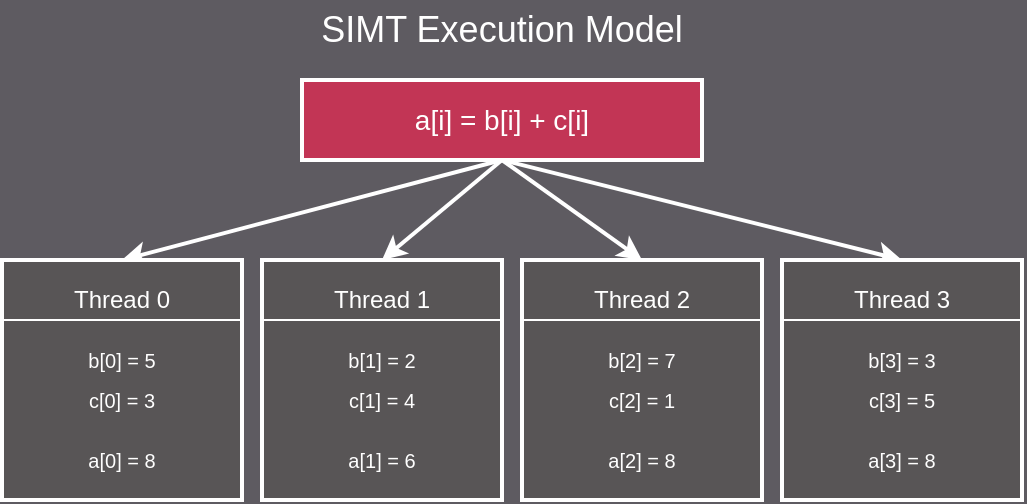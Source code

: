 <mxfile scale="1" border="20">
    <diagram name="SIMT Execution Model" id="simt-execution">
        <mxGraphModel dx="739" dy="990" grid="1" gridSize="10" guides="1" tooltips="1" connect="1" arrows="1" fold="1" page="1" pageScale="1" pageWidth="600" pageHeight="300" background="#5E5B61" math="0" shadow="0">
            <root>
                <mxCell id="0"/>
                <mxCell id="1" parent="0"/>
                <mxCell id="title" value="SIMT Execution Model" style="text;html=1;strokeColor=none;fillColor=none;align=center;verticalAlign=middle;whiteSpace=wrap;rounded=0;fontSize=18;fontFamily=Arial;fontColor=#FFFFFF;" parent="1" vertex="1">
                    <mxGeometry x="200" y="10" width="200" height="30" as="geometry"/>
                </mxCell>
                <mxCell id="instruction" value="a[i] = b[i] + c[i]" style="rounded=0;whiteSpace=wrap;html=1;fillColor=#C23555;strokeColor=#FFFFFF;strokeWidth=2;fontFamily=Arial;fontSize=14;fontColor=#FFFFFF;" parent="1" vertex="1">
                    <mxGeometry x="200" y="50" width="200" height="40" as="geometry"/>
                </mxCell>
                <mxCell id="arrow1" value="" style="endArrow=classic;html=1;strokeColor=#FFFFFF;strokeWidth=2;" parent="1" edge="1">
                    <mxGeometry width="50" height="50" relative="1" as="geometry">
                        <mxPoint x="300" y="90" as="sourcePoint"/>
                        <mxPoint x="110" y="140" as="targetPoint"/>
                    </mxGeometry>
                </mxCell>
                <mxCell id="arrow2" value="" style="endArrow=classic;html=1;strokeColor=#FFFFFF;strokeWidth=2;" parent="1" edge="1">
                    <mxGeometry width="50" height="50" relative="1" as="geometry">
                        <mxPoint x="300" y="90" as="sourcePoint"/>
                        <mxPoint x="240" y="140" as="targetPoint"/>
                    </mxGeometry>
                </mxCell>
                <mxCell id="arrow3" value="" style="endArrow=classic;html=1;strokeColor=#FFFFFF;strokeWidth=2;" parent="1" edge="1">
                    <mxGeometry width="50" height="50" relative="1" as="geometry">
                        <mxPoint x="300" y="90" as="sourcePoint"/>
                        <mxPoint x="370" y="140" as="targetPoint"/>
                    </mxGeometry>
                </mxCell>
                <mxCell id="arrow4" value="" style="endArrow=classic;html=1;strokeColor=#FFFFFF;strokeWidth=2;" parent="1" edge="1">
                    <mxGeometry width="50" height="50" relative="1" as="geometry">
                        <mxPoint x="300" y="90" as="sourcePoint"/>
                        <mxPoint x="500" y="140" as="targetPoint"/>
                    </mxGeometry>
                </mxCell>
                <mxCell id="lane0" value="" style="rounded=0;whiteSpace=wrap;html=1;fillColor=#585556;strokeColor=#FFFFFF;strokeWidth=2;" parent="1" vertex="1">
                    <mxGeometry x="50" y="140" width="120" height="120" as="geometry"/>
                </mxCell>
                <mxCell id="lane0-title" value="Thread 0" style="text;html=1;strokeColor=none;fillColor=none;align=center;verticalAlign=middle;whiteSpace=wrap;rounded=0;fontSize=12;fontFamily=Arial;fontColor=#FFFFFF;" parent="1" vertex="1">
                    <mxGeometry x="80" y="150" width="60" height="20" as="geometry"/>
                </mxCell>
                <mxCell id="lane0-line" value="" style="endArrow=none;html=1;strokeColor=#FFFFFF;strokeWidth=1;" parent="1" edge="1">
                    <mxGeometry width="50" height="50" relative="1" as="geometry">
                        <mxPoint x="50" y="170" as="sourcePoint"/>
                        <mxPoint x="170" y="170" as="targetPoint"/>
                    </mxGeometry>
                </mxCell>
                <mxCell id="lane0-b" value="b[0] = 5" style="text;html=1;strokeColor=none;fillColor=none;align=center;verticalAlign=middle;whiteSpace=wrap;rounded=0;fontSize=10;fontFamily=Arial;fontColor=#FFFFFF;" parent="1" vertex="1">
                    <mxGeometry x="80" y="180" width="60" height="20" as="geometry"/>
                </mxCell>
                <mxCell id="lane0-c" value="c[0] = 3" style="text;html=1;strokeColor=none;fillColor=none;align=center;verticalAlign=middle;whiteSpace=wrap;rounded=0;fontSize=10;fontFamily=Arial;fontColor=#FFFFFF;" parent="1" vertex="1">
                    <mxGeometry x="80" y="200" width="60" height="20" as="geometry"/>
                </mxCell>
                <mxCell id="lane0-a" value="a[0] = 8" style="text;html=1;strokeColor=none;fillColor=none;align=center;verticalAlign=middle;whiteSpace=wrap;rounded=0;fontSize=10;fontFamily=Arial;fontColor=#FFFFFF;" parent="1" vertex="1">
                    <mxGeometry x="80" y="230" width="60" height="20" as="geometry"/>
                </mxCell>
                <mxCell id="lane1" value="" style="rounded=0;whiteSpace=wrap;html=1;fillColor=#585556;strokeColor=#FFFFFF;strokeWidth=2;" parent="1" vertex="1">
                    <mxGeometry x="180" y="140" width="120" height="120" as="geometry"/>
                </mxCell>
                <mxCell id="lane1-title" value="Thread 1" style="text;html=1;strokeColor=none;fillColor=none;align=center;verticalAlign=middle;whiteSpace=wrap;rounded=0;fontSize=12;fontFamily=Arial;fontColor=#FFFFFF;" parent="1" vertex="1">
                    <mxGeometry x="210" y="150" width="60" height="20" as="geometry"/>
                </mxCell>
                <mxCell id="lane1-line" value="" style="endArrow=none;html=1;strokeColor=#FFFFFF;strokeWidth=1;" parent="1" edge="1">
                    <mxGeometry width="50" height="50" relative="1" as="geometry">
                        <mxPoint x="180" y="170" as="sourcePoint"/>
                        <mxPoint x="300" y="170" as="targetPoint"/>
                    </mxGeometry>
                </mxCell>
                <mxCell id="lane1-b" value="b[1] = 2" style="text;html=1;strokeColor=none;fillColor=none;align=center;verticalAlign=middle;whiteSpace=wrap;rounded=0;fontSize=10;fontFamily=Arial;fontColor=#FFFFFF;" parent="1" vertex="1">
                    <mxGeometry x="210" y="180" width="60" height="20" as="geometry"/>
                </mxCell>
                <mxCell id="lane1-c" value="c[1] = 4" style="text;html=1;strokeColor=none;fillColor=none;align=center;verticalAlign=middle;whiteSpace=wrap;rounded=0;fontSize=10;fontFamily=Arial;fontColor=#FFFFFF;" parent="1" vertex="1">
                    <mxGeometry x="210" y="200" width="60" height="20" as="geometry"/>
                </mxCell>
                <mxCell id="lane1-a" value="a[1] = 6" style="text;html=1;strokeColor=none;fillColor=none;align=center;verticalAlign=middle;whiteSpace=wrap;rounded=0;fontSize=10;fontFamily=Arial;fontColor=#FFFFFF;" parent="1" vertex="1">
                    <mxGeometry x="210" y="230" width="60" height="20" as="geometry"/>
                </mxCell>
                <mxCell id="lane2" value="" style="rounded=0;whiteSpace=wrap;html=1;fillColor=#585556;strokeColor=#FFFFFF;strokeWidth=2;" parent="1" vertex="1">
                    <mxGeometry x="310" y="140" width="120" height="120" as="geometry"/>
                </mxCell>
                <mxCell id="lane2-title" value="Thread 2" style="text;html=1;strokeColor=none;fillColor=none;align=center;verticalAlign=middle;whiteSpace=wrap;rounded=0;fontSize=12;fontFamily=Arial;fontColor=#FFFFFF;" parent="1" vertex="1">
                    <mxGeometry x="340" y="150" width="60" height="20" as="geometry"/>
                </mxCell>
                <mxCell id="lane2-line" value="" style="endArrow=none;html=1;strokeColor=#FFFFFF;strokeWidth=1;" parent="1" edge="1">
                    <mxGeometry width="50" height="50" relative="1" as="geometry">
                        <mxPoint x="310" y="170" as="sourcePoint"/>
                        <mxPoint x="430" y="170" as="targetPoint"/>
                    </mxGeometry>
                </mxCell>
                <mxCell id="lane2-b" value="b[2] = 7" style="text;html=1;strokeColor=none;fillColor=none;align=center;verticalAlign=middle;whiteSpace=wrap;rounded=0;fontSize=10;fontFamily=Arial;fontColor=#FFFFFF;" parent="1" vertex="1">
                    <mxGeometry x="340" y="180" width="60" height="20" as="geometry"/>
                </mxCell>
                <mxCell id="lane2-c" value="c[2] = 1" style="text;html=1;strokeColor=none;fillColor=none;align=center;verticalAlign=middle;whiteSpace=wrap;rounded=0;fontSize=10;fontFamily=Arial;fontColor=#FFFFFF;" parent="1" vertex="1">
                    <mxGeometry x="340" y="200" width="60" height="20" as="geometry"/>
                </mxCell>
                <mxCell id="lane2-a" value="a[2] = 8" style="text;html=1;strokeColor=none;fillColor=none;align=center;verticalAlign=middle;whiteSpace=wrap;rounded=0;fontSize=10;fontFamily=Arial;fontColor=#FFFFFF;" parent="1" vertex="1">
                    <mxGeometry x="340" y="230" width="60" height="20" as="geometry"/>
                </mxCell>
                <mxCell id="lane3" value="" style="rounded=0;whiteSpace=wrap;html=1;fillColor=#585556;strokeColor=#FFFFFF;strokeWidth=2;" parent="1" vertex="1">
                    <mxGeometry x="440" y="140" width="120" height="120" as="geometry"/>
                </mxCell>
                <mxCell id="lane3-title" value="Thread 3" style="text;html=1;strokeColor=none;fillColor=none;align=center;verticalAlign=middle;whiteSpace=wrap;rounded=0;fontSize=12;fontFamily=Arial;fontColor=#FFFFFF;" parent="1" vertex="1">
                    <mxGeometry x="470" y="150" width="60" height="20" as="geometry"/>
                </mxCell>
                <mxCell id="lane3-line" value="" style="endArrow=none;html=1;strokeColor=#FFFFFF;strokeWidth=1;" parent="1" edge="1">
                    <mxGeometry width="50" height="50" relative="1" as="geometry">
                        <mxPoint x="440" y="170" as="sourcePoint"/>
                        <mxPoint x="560" y="170" as="targetPoint"/>
                    </mxGeometry>
                </mxCell>
                <mxCell id="lane3-b" value="b[3] = 3" style="text;html=1;strokeColor=none;fillColor=none;align=center;verticalAlign=middle;whiteSpace=wrap;rounded=0;fontSize=10;fontFamily=Arial;fontColor=#FFFFFF;" parent="1" vertex="1">
                    <mxGeometry x="470" y="180" width="60" height="20" as="geometry"/>
                </mxCell>
                <mxCell id="lane3-c" value="c[3] = 5" style="text;html=1;strokeColor=none;fillColor=none;align=center;verticalAlign=middle;whiteSpace=wrap;rounded=0;fontSize=10;fontFamily=Arial;fontColor=#FFFFFF;" parent="1" vertex="1">
                    <mxGeometry x="470" y="200" width="60" height="20" as="geometry"/>
                </mxCell>
                <mxCell id="lane3-a" value="a[3] = 8" style="text;html=1;strokeColor=none;fillColor=none;align=center;verticalAlign=middle;whiteSpace=wrap;rounded=0;fontSize=10;fontFamily=Arial;fontColor=#FFFFFF;" parent="1" vertex="1">
                    <mxGeometry x="470" y="230" width="60" height="20" as="geometry"/>
                </mxCell>
            </root>
        </mxGraphModel>
    </diagram>
</mxfile>